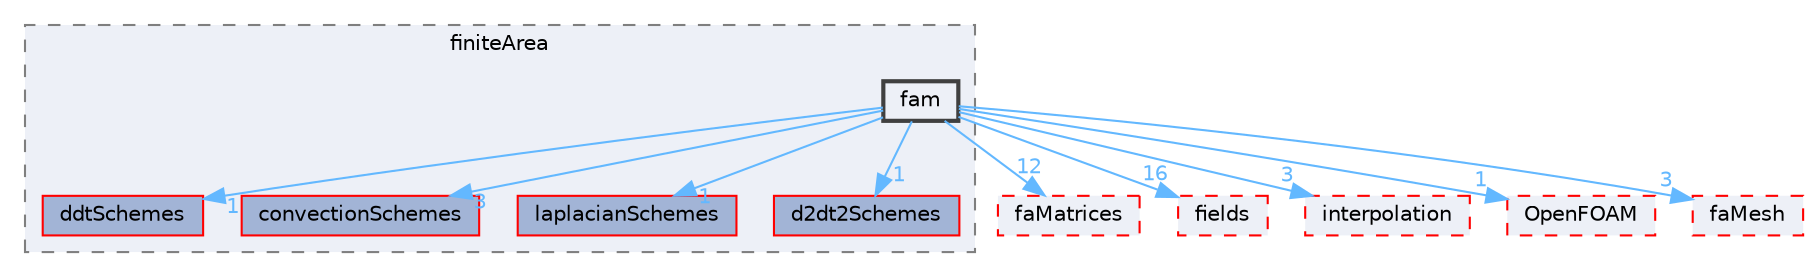 digraph "src/finiteArea/finiteArea/fam"
{
 // LATEX_PDF_SIZE
  bgcolor="transparent";
  edge [fontname=Helvetica,fontsize=10,labelfontname=Helvetica,labelfontsize=10];
  node [fontname=Helvetica,fontsize=10,shape=box,height=0.2,width=0.4];
  compound=true
  subgraph clusterdir_b48fbfbe364b5d9546b561f47f4221eb {
    graph [ bgcolor="#edf0f7", pencolor="grey50", label="finiteArea", fontname=Helvetica,fontsize=10 style="filled,dashed", URL="dir_b48fbfbe364b5d9546b561f47f4221eb.html",tooltip=""]
  dir_02627098f459dfbfeff8bc2fa413196a [label="ddtSchemes", fillcolor="#a2b4d6", color="red", style="filled", URL="dir_02627098f459dfbfeff8bc2fa413196a.html",tooltip=""];
  dir_0701608faa91158a92c77db31ba389a5 [label="convectionSchemes", fillcolor="#a2b4d6", color="red", style="filled", URL="dir_0701608faa91158a92c77db31ba389a5.html",tooltip=""];
  dir_c11e0f670d4676a5346438f3d10a3457 [label="laplacianSchemes", fillcolor="#a2b4d6", color="red", style="filled", URL="dir_c11e0f670d4676a5346438f3d10a3457.html",tooltip=""];
  dir_c8e1682c47d954a1e2d8ba1448067b27 [label="d2dt2Schemes", fillcolor="#a2b4d6", color="red", style="filled", URL="dir_c8e1682c47d954a1e2d8ba1448067b27.html",tooltip=""];
  dir_3a35f166b9832e994fef2c5ad60d821f [label="fam", fillcolor="#edf0f7", color="grey25", style="filled,bold", URL="dir_3a35f166b9832e994fef2c5ad60d821f.html",tooltip=""];
  }
  dir_11fa0d52a0a43d2db65b942bd42d04b1 [label="faMatrices", fillcolor="#edf0f7", color="red", style="filled,dashed", URL="dir_11fa0d52a0a43d2db65b942bd42d04b1.html",tooltip=""];
  dir_82c77a639fb8894523e0866635d617d1 [label="fields", fillcolor="#edf0f7", color="red", style="filled,dashed", URL="dir_82c77a639fb8894523e0866635d617d1.html",tooltip=""];
  dir_880b478b7287aa29b2969cd4b71f61be [label="interpolation", fillcolor="#edf0f7", color="red", style="filled,dashed", URL="dir_880b478b7287aa29b2969cd4b71f61be.html",tooltip=""];
  dir_c5473ff19b20e6ec4dfe5c310b3778a8 [label="OpenFOAM", fillcolor="#edf0f7", color="red", style="filled,dashed", URL="dir_c5473ff19b20e6ec4dfe5c310b3778a8.html",tooltip=""];
  dir_f14612db68a06d13a87d37d60dc895d5 [label="faMesh", fillcolor="#edf0f7", color="red", style="filled,dashed", URL="dir_f14612db68a06d13a87d37d60dc895d5.html",tooltip=""];
  dir_3a35f166b9832e994fef2c5ad60d821f->dir_02627098f459dfbfeff8bc2fa413196a [headlabel="1", labeldistance=1.5 headhref="dir_001292_000822.html" href="dir_001292_000822.html" color="steelblue1" fontcolor="steelblue1"];
  dir_3a35f166b9832e994fef2c5ad60d821f->dir_0701608faa91158a92c77db31ba389a5 [headlabel="3", labeldistance=1.5 headhref="dir_001292_000678.html" href="dir_001292_000678.html" color="steelblue1" fontcolor="steelblue1"];
  dir_3a35f166b9832e994fef2c5ad60d821f->dir_11fa0d52a0a43d2db65b942bd42d04b1 [headlabel="12", labeldistance=1.5 headhref="dir_001292_001293.html" href="dir_001292_001293.html" color="steelblue1" fontcolor="steelblue1"];
  dir_3a35f166b9832e994fef2c5ad60d821f->dir_82c77a639fb8894523e0866635d617d1 [headlabel="16", labeldistance=1.5 headhref="dir_001292_001330.html" href="dir_001292_001330.html" color="steelblue1" fontcolor="steelblue1"];
  dir_3a35f166b9832e994fef2c5ad60d821f->dir_880b478b7287aa29b2969cd4b71f61be [headlabel="3", labeldistance=1.5 headhref="dir_001292_001922.html" href="dir_001292_001922.html" color="steelblue1" fontcolor="steelblue1"];
  dir_3a35f166b9832e994fef2c5ad60d821f->dir_c11e0f670d4676a5346438f3d10a3457 [headlabel="1", labeldistance=1.5 headhref="dir_001292_002097.html" href="dir_001292_002097.html" color="steelblue1" fontcolor="steelblue1"];
  dir_3a35f166b9832e994fef2c5ad60d821f->dir_c5473ff19b20e6ec4dfe5c310b3778a8 [headlabel="1", labeldistance=1.5 headhref="dir_001292_002695.html" href="dir_001292_002695.html" color="steelblue1" fontcolor="steelblue1"];
  dir_3a35f166b9832e994fef2c5ad60d821f->dir_c8e1682c47d954a1e2d8ba1448067b27 [headlabel="1", labeldistance=1.5 headhref="dir_001292_000804.html" href="dir_001292_000804.html" color="steelblue1" fontcolor="steelblue1"];
  dir_3a35f166b9832e994fef2c5ad60d821f->dir_f14612db68a06d13a87d37d60dc895d5 [headlabel="3", labeldistance=1.5 headhref="dir_001292_001295.html" href="dir_001292_001295.html" color="steelblue1" fontcolor="steelblue1"];
}
